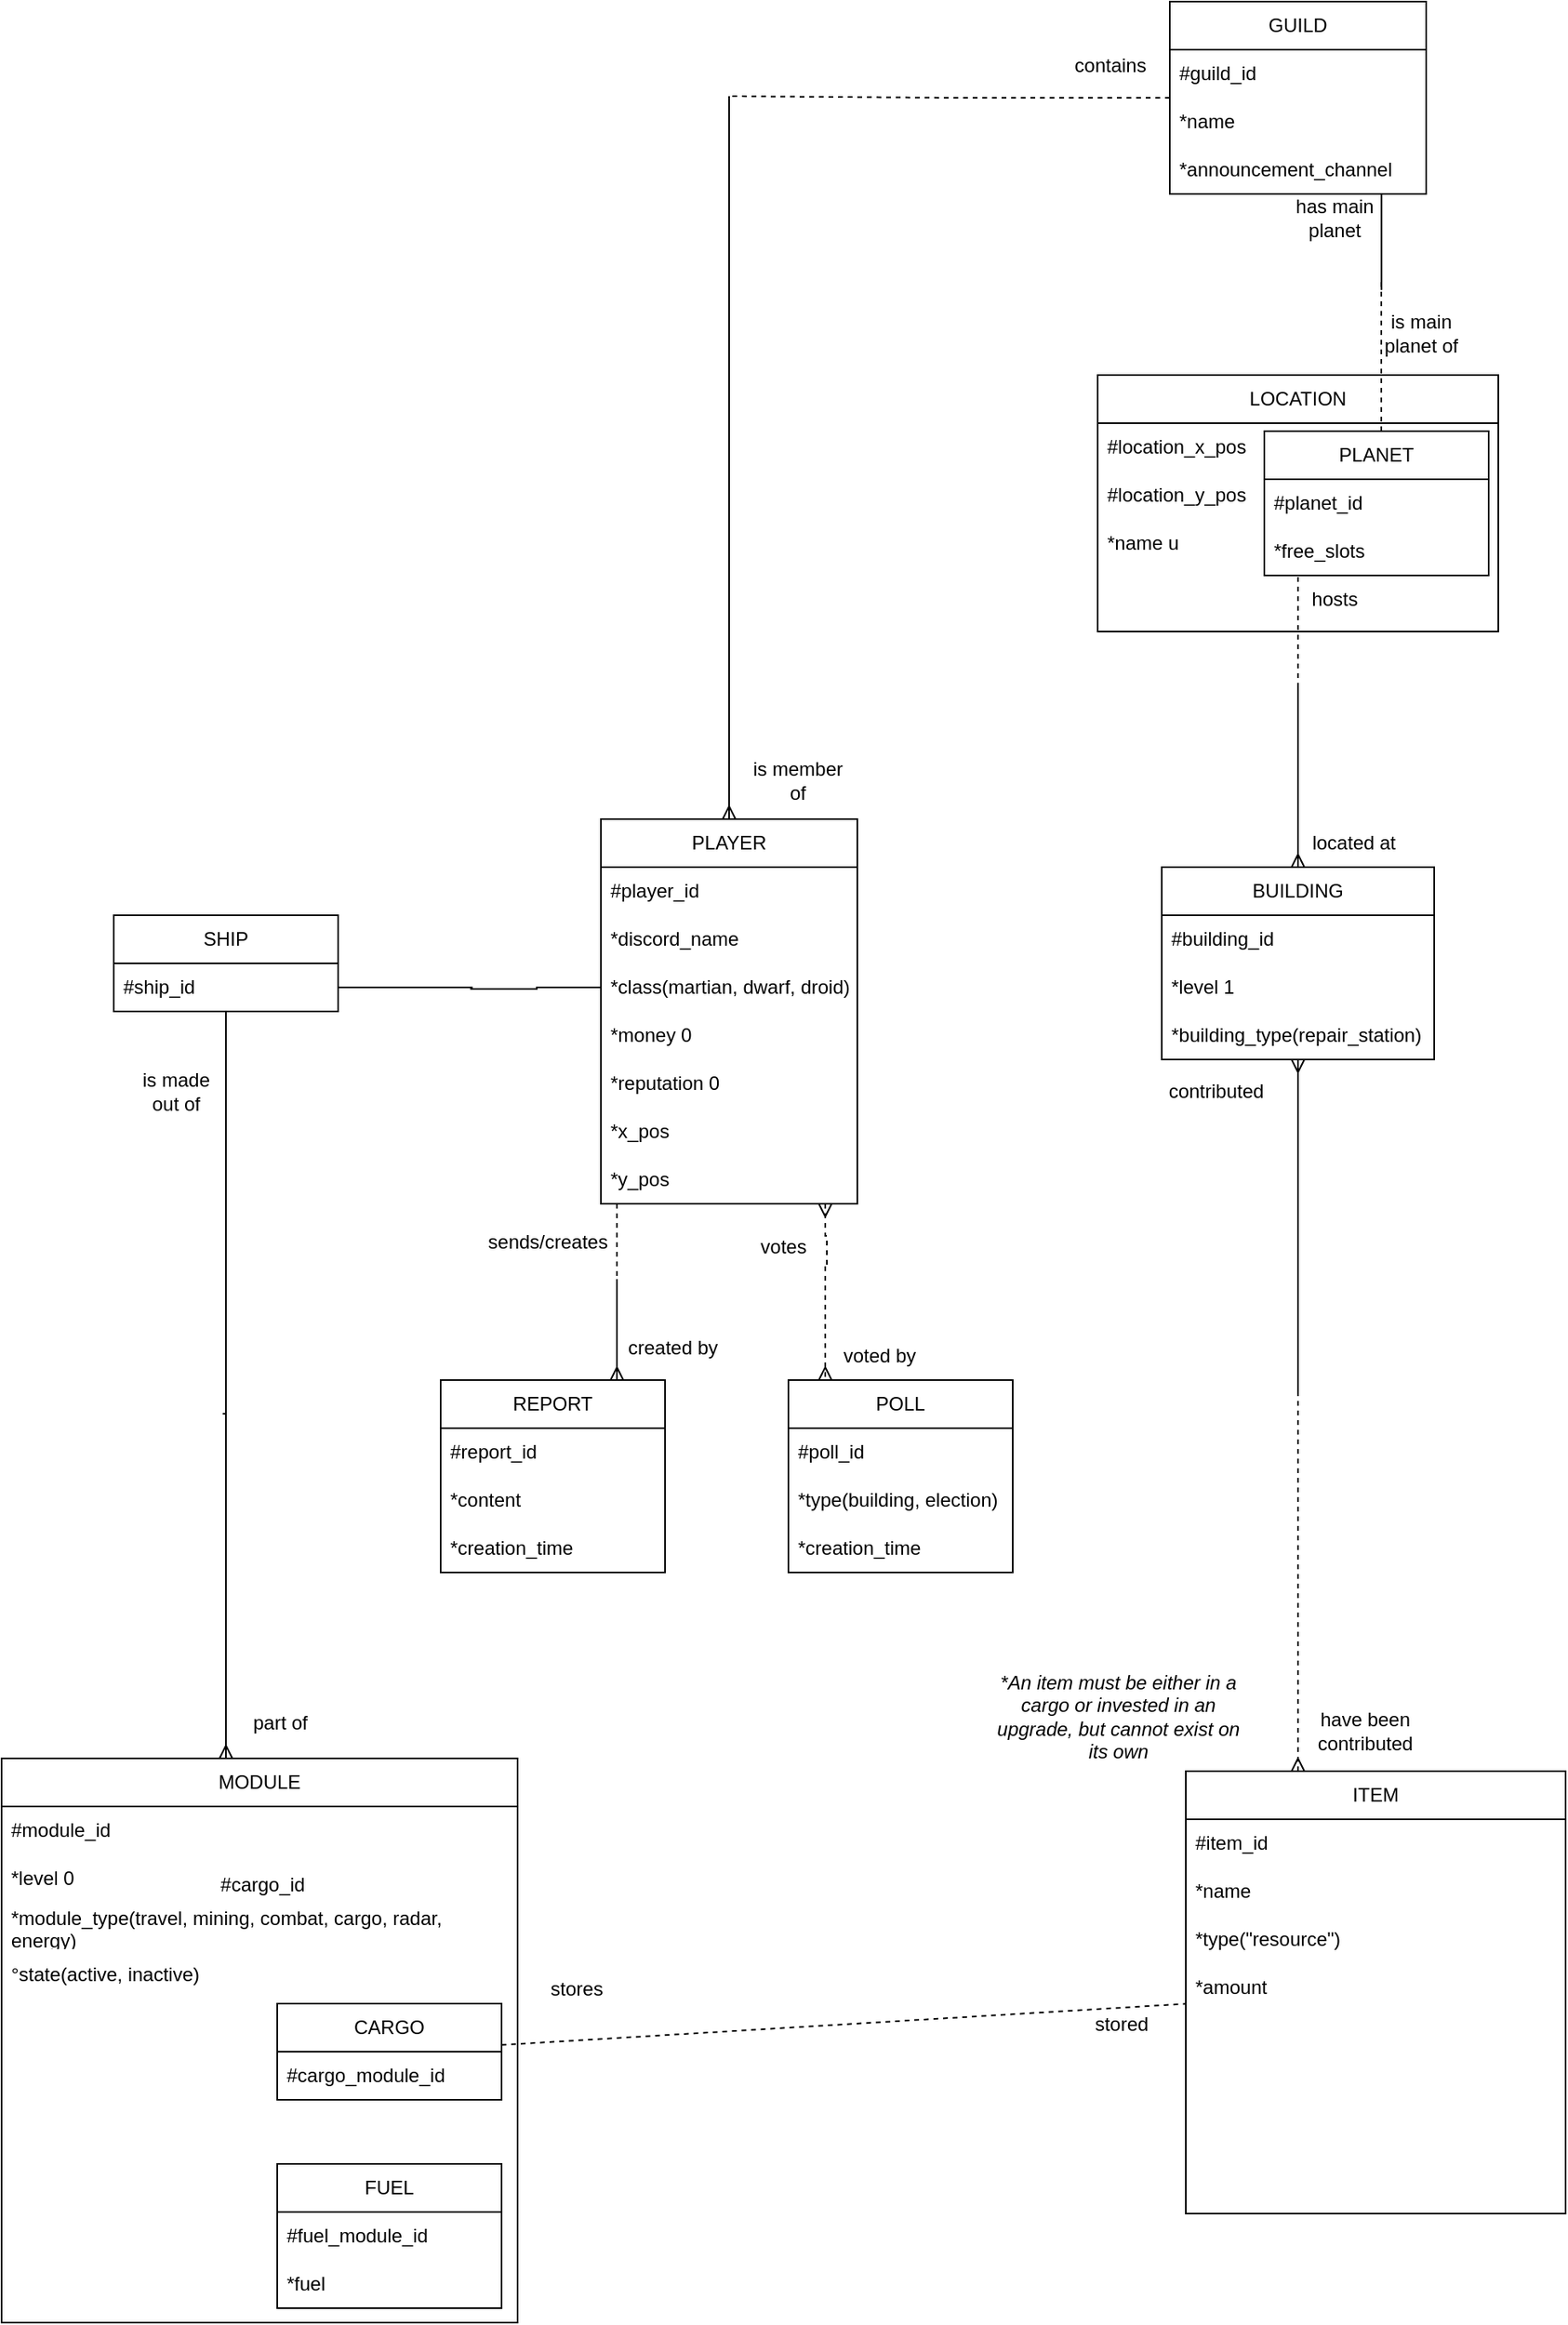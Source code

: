 <mxfile version="22.1.11" type="device">
  <diagram id="R2lEEEUBdFMjLlhIrx00" name="Page-1">
    <mxGraphModel dx="2087" dy="1353" grid="0" gridSize="10" guides="1" tooltips="1" connect="1" arrows="1" fold="1" page="0" pageScale="1" pageWidth="850" pageHeight="1100" math="0" shadow="0" extFonts="Permanent Marker^https://fonts.googleapis.com/css?family=Permanent+Marker">
      <root>
        <mxCell id="0" />
        <mxCell id="1" parent="0" />
        <mxCell id="qk1xNBip5Rfum-q-K3VI-147" style="edgeStyle=orthogonalEdgeStyle;rounded=0;orthogonalLoop=1;jettySize=auto;html=1;endArrow=none;endFill=0;startArrow=ERmany;startFill=0;" parent="1" source="qk1xNBip5Rfum-q-K3VI-12" edge="1">
          <mxGeometry relative="1" as="geometry">
            <mxPoint x="-256" y="811" as="targetPoint" />
            <Array as="points">
              <mxPoint x="-254" y="811" />
            </Array>
          </mxGeometry>
        </mxCell>
        <mxCell id="qk1xNBip5Rfum-q-K3VI-12" value="MODULE" style="swimlane;fontStyle=0;childLayout=stackLayout;horizontal=1;startSize=30;horizontalStack=0;resizeParent=1;resizeParentMax=0;resizeLast=0;collapsible=1;marginBottom=0;whiteSpace=wrap;html=1;" parent="1" vertex="1">
          <mxGeometry x="-394" y="1026" width="322" height="352" as="geometry" />
        </mxCell>
        <mxCell id="qk1xNBip5Rfum-q-K3VI-13" value="#module_id&lt;br&gt;" style="text;strokeColor=none;fillColor=none;align=left;verticalAlign=middle;spacingLeft=4;spacingRight=4;overflow=hidden;points=[[0,0.5],[1,0.5]];portConstraint=eastwest;rotatable=0;whiteSpace=wrap;html=1;" parent="qk1xNBip5Rfum-q-K3VI-12" vertex="1">
          <mxGeometry y="30" width="322" height="30" as="geometry" />
        </mxCell>
        <mxCell id="qk1xNBip5Rfum-q-K3VI-14" value="*level 0" style="text;strokeColor=none;fillColor=none;align=left;verticalAlign=middle;spacingLeft=4;spacingRight=4;overflow=hidden;points=[[0,0.5],[1,0.5]];portConstraint=eastwest;rotatable=0;whiteSpace=wrap;html=1;" parent="qk1xNBip5Rfum-q-K3VI-12" vertex="1">
          <mxGeometry y="60" width="322" height="30" as="geometry" />
        </mxCell>
        <mxCell id="VQAdT_mjnbZo_12_kFUb-1" value="*module_type(travel, mining, combat, cargo, radar, energy)" style="text;strokeColor=none;fillColor=none;align=left;verticalAlign=middle;spacingLeft=4;spacingRight=4;overflow=hidden;points=[[0,0.5],[1,0.5]];portConstraint=eastwest;rotatable=0;whiteSpace=wrap;html=1;" vertex="1" parent="qk1xNBip5Rfum-q-K3VI-12">
          <mxGeometry y="90" width="322" height="30" as="geometry" />
        </mxCell>
        <mxCell id="VQAdT_mjnbZo_12_kFUb-2" value="°state(active, inactive)" style="text;strokeColor=none;fillColor=none;align=left;verticalAlign=middle;spacingLeft=4;spacingRight=4;overflow=hidden;points=[[0,0.5],[1,0.5]];portConstraint=eastwest;rotatable=0;whiteSpace=wrap;html=1;" vertex="1" parent="qk1xNBip5Rfum-q-K3VI-12">
          <mxGeometry y="120" width="322" height="30" as="geometry" />
        </mxCell>
        <mxCell id="qk1xNBip5Rfum-q-K3VI-15" value="&amp;nbsp;" style="text;strokeColor=none;fillColor=none;align=left;verticalAlign=middle;spacingLeft=4;spacingRight=4;overflow=hidden;points=[[0,0.5],[1,0.5]];portConstraint=eastwest;rotatable=0;whiteSpace=wrap;html=1;" parent="qk1xNBip5Rfum-q-K3VI-12" vertex="1">
          <mxGeometry y="150" width="322" height="202" as="geometry" />
        </mxCell>
        <mxCell id="qk1xNBip5Rfum-q-K3VI-161" style="edgeStyle=orthogonalEdgeStyle;rounded=0;orthogonalLoop=1;jettySize=auto;html=1;dashed=1;endArrow=none;endFill=0;" parent="1" edge="1">
          <mxGeometry relative="1" as="geometry">
            <mxPoint x="-10" y="755.176" as="targetPoint" />
            <mxPoint x="-10" y="680" as="sourcePoint" />
          </mxGeometry>
        </mxCell>
        <mxCell id="qk1xNBip5Rfum-q-K3VI-163" style="edgeStyle=orthogonalEdgeStyle;rounded=0;orthogonalLoop=1;jettySize=auto;html=1;endArrow=none;endFill=0;" parent="1" source="qk1xNBip5Rfum-q-K3VI-21" edge="1">
          <mxGeometry relative="1" as="geometry">
            <mxPoint x="-101.118" y="545" as="targetPoint" />
            <Array as="points">
              <mxPoint x="-60" y="545" />
              <mxPoint x="-60" y="546" />
            </Array>
          </mxGeometry>
        </mxCell>
        <mxCell id="qk1xNBip5Rfum-q-K3VI-179" style="edgeStyle=orthogonalEdgeStyle;rounded=0;orthogonalLoop=1;jettySize=auto;html=1;endArrow=none;endFill=0;startArrow=ERmany;startFill=0;" parent="1" source="qk1xNBip5Rfum-q-K3VI-21" edge="1">
          <mxGeometry relative="1" as="geometry">
            <mxPoint x="60" y="-11" as="targetPoint" />
          </mxGeometry>
        </mxCell>
        <mxCell id="qk1xNBip5Rfum-q-K3VI-21" value="PLAYER" style="swimlane;fontStyle=0;childLayout=stackLayout;horizontal=1;startSize=30;horizontalStack=0;resizeParent=1;resizeParentMax=0;resizeLast=0;collapsible=1;marginBottom=0;whiteSpace=wrap;html=1;" parent="1" vertex="1">
          <mxGeometry x="-20" y="440" width="160" height="240" as="geometry" />
        </mxCell>
        <mxCell id="HFKCIz5wqR-ZAxnRDlD4-13" value="#player_id" style="text;strokeColor=none;fillColor=none;align=left;verticalAlign=middle;spacingLeft=4;spacingRight=4;overflow=hidden;points=[[0,0.5],[1,0.5]];portConstraint=eastwest;rotatable=0;whiteSpace=wrap;html=1;" parent="qk1xNBip5Rfum-q-K3VI-21" vertex="1">
          <mxGeometry y="30" width="160" height="30" as="geometry" />
        </mxCell>
        <mxCell id="qk1xNBip5Rfum-q-K3VI-22" value="*discord_name" style="text;strokeColor=none;fillColor=none;align=left;verticalAlign=middle;spacingLeft=4;spacingRight=4;overflow=hidden;points=[[0,0.5],[1,0.5]];portConstraint=eastwest;rotatable=0;whiteSpace=wrap;html=1;" parent="qk1xNBip5Rfum-q-K3VI-21" vertex="1">
          <mxGeometry y="60" width="160" height="30" as="geometry" />
        </mxCell>
        <mxCell id="qk1xNBip5Rfum-q-K3VI-156" value="*class(martian, dwarf, droid)" style="text;strokeColor=none;fillColor=none;align=left;verticalAlign=middle;spacingLeft=4;spacingRight=4;overflow=hidden;points=[[0,0.5],[1,0.5]];portConstraint=eastwest;rotatable=0;whiteSpace=wrap;html=1;" parent="qk1xNBip5Rfum-q-K3VI-21" vertex="1">
          <mxGeometry y="90" width="160" height="30" as="geometry" />
        </mxCell>
        <mxCell id="qk1xNBip5Rfum-q-K3VI-98" value="*money 0" style="text;strokeColor=none;fillColor=none;align=left;verticalAlign=middle;spacingLeft=4;spacingRight=4;overflow=hidden;points=[[0,0.5],[1,0.5]];portConstraint=eastwest;rotatable=0;whiteSpace=wrap;html=1;" parent="qk1xNBip5Rfum-q-K3VI-21" vertex="1">
          <mxGeometry y="120" width="160" height="30" as="geometry" />
        </mxCell>
        <mxCell id="qk1xNBip5Rfum-q-K3VI-148" value="*reputation 0" style="text;strokeColor=none;fillColor=none;align=left;verticalAlign=middle;spacingLeft=4;spacingRight=4;overflow=hidden;points=[[0,0.5],[1,0.5]];portConstraint=eastwest;rotatable=0;whiteSpace=wrap;html=1;" parent="qk1xNBip5Rfum-q-K3VI-21" vertex="1">
          <mxGeometry y="150" width="160" height="30" as="geometry" />
        </mxCell>
        <mxCell id="qk1xNBip5Rfum-q-K3VI-157" value="*x_pos" style="text;strokeColor=none;fillColor=none;align=left;verticalAlign=middle;spacingLeft=4;spacingRight=4;overflow=hidden;points=[[0,0.5],[1,0.5]];portConstraint=eastwest;rotatable=0;whiteSpace=wrap;html=1;" parent="qk1xNBip5Rfum-q-K3VI-21" vertex="1">
          <mxGeometry y="180" width="160" height="30" as="geometry" />
        </mxCell>
        <mxCell id="qk1xNBip5Rfum-q-K3VI-24" value="*y_pos" style="text;strokeColor=none;fillColor=none;align=left;verticalAlign=middle;spacingLeft=4;spacingRight=4;overflow=hidden;points=[[0,0.5],[1,0.5]];portConstraint=eastwest;rotatable=0;whiteSpace=wrap;html=1;" parent="qk1xNBip5Rfum-q-K3VI-21" vertex="1">
          <mxGeometry y="210" width="160" height="30" as="geometry" />
        </mxCell>
        <mxCell id="qk1xNBip5Rfum-q-K3VI-123" style="edgeStyle=orthogonalEdgeStyle;rounded=0;orthogonalLoop=1;jettySize=auto;html=1;endArrow=none;endFill=0;startArrow=ERmany;startFill=0;" parent="1" source="qk1xNBip5Rfum-q-K3VI-27" edge="1">
          <mxGeometry relative="1" as="geometry">
            <mxPoint x="415" y="799" as="targetPoint" />
            <Array as="points">
              <mxPoint x="415" y="680" />
            </Array>
          </mxGeometry>
        </mxCell>
        <mxCell id="qk1xNBip5Rfum-q-K3VI-134" style="edgeStyle=orthogonalEdgeStyle;rounded=0;orthogonalLoop=1;jettySize=auto;html=1;endArrow=none;endFill=0;startArrow=ERmany;startFill=0;" parent="1" source="qk1xNBip5Rfum-q-K3VI-27" edge="1">
          <mxGeometry relative="1" as="geometry">
            <mxPoint x="415" y="357" as="targetPoint" />
            <Array as="points">
              <mxPoint x="415" y="420" />
            </Array>
          </mxGeometry>
        </mxCell>
        <mxCell id="qk1xNBip5Rfum-q-K3VI-27" value="BUILDING" style="swimlane;fontStyle=0;childLayout=stackLayout;horizontal=1;startSize=30;horizontalStack=0;resizeParent=1;resizeParentMax=0;resizeLast=0;collapsible=1;marginBottom=0;whiteSpace=wrap;html=1;" parent="1" vertex="1">
          <mxGeometry x="330" y="470" width="170" height="120" as="geometry" />
        </mxCell>
        <mxCell id="qk1xNBip5Rfum-q-K3VI-64" value="#building_id" style="text;strokeColor=none;fillColor=none;align=left;verticalAlign=middle;spacingLeft=4;spacingRight=4;overflow=hidden;points=[[0,0.5],[1,0.5]];portConstraint=eastwest;rotatable=0;whiteSpace=wrap;html=1;" parent="qk1xNBip5Rfum-q-K3VI-27" vertex="1">
          <mxGeometry y="30" width="170" height="30" as="geometry" />
        </mxCell>
        <mxCell id="qk1xNBip5Rfum-q-K3VI-28" value="*level 1" style="text;strokeColor=none;fillColor=none;align=left;verticalAlign=middle;spacingLeft=4;spacingRight=4;overflow=hidden;points=[[0,0.5],[1,0.5]];portConstraint=eastwest;rotatable=0;whiteSpace=wrap;html=1;" parent="qk1xNBip5Rfum-q-K3VI-27" vertex="1">
          <mxGeometry y="60" width="170" height="30" as="geometry" />
        </mxCell>
        <mxCell id="qk1xNBip5Rfum-q-K3VI-30" value="*building_type(repair_station)" style="text;strokeColor=none;fillColor=none;align=left;verticalAlign=middle;spacingLeft=4;spacingRight=4;overflow=hidden;points=[[0,0.5],[1,0.5]];portConstraint=eastwest;rotatable=0;whiteSpace=wrap;html=1;" parent="qk1xNBip5Rfum-q-K3VI-27" vertex="1">
          <mxGeometry y="90" width="170" height="30" as="geometry" />
        </mxCell>
        <mxCell id="qk1xNBip5Rfum-q-K3VI-128" style="edgeStyle=orthogonalEdgeStyle;rounded=0;orthogonalLoop=1;jettySize=auto;html=1;endArrow=none;endFill=0;startArrow=none;startFill=0;" parent="1" source="qk1xNBip5Rfum-q-K3VI-36" edge="1">
          <mxGeometry relative="1" as="geometry">
            <mxPoint x="-254" y="816" as="targetPoint" />
            <Array as="points">
              <mxPoint x="-254" y="668" />
            </Array>
          </mxGeometry>
        </mxCell>
        <mxCell id="qk1xNBip5Rfum-q-K3VI-162" style="edgeStyle=orthogonalEdgeStyle;rounded=0;orthogonalLoop=1;jettySize=auto;html=1;endArrow=none;endFill=0;" parent="1" source="qk1xNBip5Rfum-q-K3VI-36" edge="1">
          <mxGeometry relative="1" as="geometry">
            <mxPoint x="-100" y="545" as="targetPoint" />
            <Array as="points">
              <mxPoint x="-100" y="545" />
            </Array>
          </mxGeometry>
        </mxCell>
        <mxCell id="qk1xNBip5Rfum-q-K3VI-36" value="SHIP" style="swimlane;fontStyle=0;childLayout=stackLayout;horizontal=1;startSize=30;horizontalStack=0;resizeParent=1;resizeParentMax=0;resizeLast=0;collapsible=1;marginBottom=0;whiteSpace=wrap;html=1;" parent="1" vertex="1">
          <mxGeometry x="-324" y="500" width="140" height="60" as="geometry" />
        </mxCell>
        <mxCell id="qk1xNBip5Rfum-q-K3VI-37" value="#ship_id" style="text;strokeColor=none;fillColor=none;align=left;verticalAlign=middle;spacingLeft=4;spacingRight=4;overflow=hidden;points=[[0,0.5],[1,0.5]];portConstraint=eastwest;rotatable=0;whiteSpace=wrap;html=1;" parent="qk1xNBip5Rfum-q-K3VI-36" vertex="1">
          <mxGeometry y="30" width="140" height="30" as="geometry" />
        </mxCell>
        <mxCell id="qk1xNBip5Rfum-q-K3VI-177" style="edgeStyle=orthogonalEdgeStyle;rounded=0;orthogonalLoop=1;jettySize=auto;html=1;endArrow=none;endFill=0;" parent="1" source="qk1xNBip5Rfum-q-K3VI-46" edge="1">
          <mxGeometry relative="1" as="geometry">
            <mxPoint x="467.118" y="109.882" as="targetPoint" />
            <Array as="points">
              <mxPoint x="467" y="45" />
              <mxPoint x="467" y="45" />
            </Array>
          </mxGeometry>
        </mxCell>
        <mxCell id="qk1xNBip5Rfum-q-K3VI-178" style="edgeStyle=orthogonalEdgeStyle;rounded=0;orthogonalLoop=1;jettySize=auto;html=1;endArrow=none;endFill=0;endSize=6;dashed=1;" parent="1" source="qk1xNBip5Rfum-q-K3VI-46" edge="1">
          <mxGeometry relative="1" as="geometry">
            <mxPoint x="60" y="-11" as="targetPoint" />
          </mxGeometry>
        </mxCell>
        <mxCell id="qk1xNBip5Rfum-q-K3VI-46" value="GUILD" style="swimlane;fontStyle=0;childLayout=stackLayout;horizontal=1;startSize=30;horizontalStack=0;resizeParent=1;resizeParentMax=0;resizeLast=0;collapsible=1;marginBottom=0;whiteSpace=wrap;html=1;" parent="1" vertex="1">
          <mxGeometry x="335" y="-70" width="160" height="120" as="geometry" />
        </mxCell>
        <mxCell id="qk1xNBip5Rfum-q-K3VI-47" value="#guild_id" style="text;strokeColor=none;fillColor=none;align=left;verticalAlign=middle;spacingLeft=4;spacingRight=4;overflow=hidden;points=[[0,0.5],[1,0.5]];portConstraint=eastwest;rotatable=0;whiteSpace=wrap;html=1;" parent="qk1xNBip5Rfum-q-K3VI-46" vertex="1">
          <mxGeometry y="30" width="160" height="30" as="geometry" />
        </mxCell>
        <mxCell id="qk1xNBip5Rfum-q-K3VI-49" value="*name" style="text;strokeColor=none;fillColor=none;align=left;verticalAlign=middle;spacingLeft=4;spacingRight=4;overflow=hidden;points=[[0,0.5],[1,0.5]];portConstraint=eastwest;rotatable=0;whiteSpace=wrap;html=1;" parent="qk1xNBip5Rfum-q-K3VI-46" vertex="1">
          <mxGeometry y="60" width="160" height="30" as="geometry" />
        </mxCell>
        <mxCell id="HFKCIz5wqR-ZAxnRDlD4-16" value="*announcement_channel" style="text;strokeColor=none;fillColor=none;align=left;verticalAlign=middle;spacingLeft=4;spacingRight=4;overflow=hidden;points=[[0,0.5],[1,0.5]];portConstraint=eastwest;rotatable=0;whiteSpace=wrap;html=1;" parent="qk1xNBip5Rfum-q-K3VI-46" vertex="1">
          <mxGeometry y="90" width="160" height="30" as="geometry" />
        </mxCell>
        <mxCell id="qk1xNBip5Rfum-q-K3VI-16" value="PLANET" style="swimlane;fontStyle=0;childLayout=stackLayout;horizontal=1;startSize=30;horizontalStack=0;resizeParent=1;resizeParentMax=0;resizeLast=0;collapsible=1;marginBottom=0;whiteSpace=wrap;html=1;" parent="1" vertex="1">
          <mxGeometry x="394" y="198" width="140" height="90" as="geometry">
            <mxRectangle x="260" y="590" width="90" height="30" as="alternateBounds" />
          </mxGeometry>
        </mxCell>
        <mxCell id="qk1xNBip5Rfum-q-K3VI-169" value="#planet_id" style="text;strokeColor=none;fillColor=none;align=left;verticalAlign=middle;spacingLeft=4;spacingRight=4;overflow=hidden;points=[[0,0.5],[1,0.5]];portConstraint=eastwest;rotatable=0;whiteSpace=wrap;html=1;" parent="qk1xNBip5Rfum-q-K3VI-16" vertex="1">
          <mxGeometry y="30" width="140" height="30" as="geometry" />
        </mxCell>
        <mxCell id="qk1xNBip5Rfum-q-K3VI-17" value="*free_slots" style="text;strokeColor=none;fillColor=none;align=left;verticalAlign=middle;spacingLeft=4;spacingRight=4;overflow=hidden;points=[[0,0.5],[1,0.5]];portConstraint=eastwest;rotatable=0;whiteSpace=wrap;html=1;" parent="qk1xNBip5Rfum-q-K3VI-16" vertex="1">
          <mxGeometry y="60" width="140" height="30" as="geometry" />
        </mxCell>
        <mxCell id="qk1xNBip5Rfum-q-K3VI-132" style="edgeStyle=orthogonalEdgeStyle;rounded=0;orthogonalLoop=1;jettySize=auto;html=1;dashed=1;endArrow=none;endFill=0;startArrow=ERmany;startFill=0;" parent="1" source="qk1xNBip5Rfum-q-K3VI-72" edge="1">
          <mxGeometry relative="1" as="geometry">
            <mxPoint x="415" y="789" as="targetPoint" />
            <Array as="points">
              <mxPoint x="415" y="986" />
              <mxPoint x="415" y="986" />
            </Array>
            <mxPoint x="497" y="1076" as="sourcePoint" />
          </mxGeometry>
        </mxCell>
        <mxCell id="qk1xNBip5Rfum-q-K3VI-72" value="ITEM" style="swimlane;fontStyle=0;childLayout=stackLayout;horizontal=1;startSize=30;horizontalStack=0;resizeParent=1;resizeParentMax=0;resizeLast=0;collapsible=1;marginBottom=0;whiteSpace=wrap;html=1;" parent="1" vertex="1">
          <mxGeometry x="345" y="1034" width="237" height="276" as="geometry">
            <mxRectangle x="345" y="1034" width="103" height="30" as="alternateBounds" />
          </mxGeometry>
        </mxCell>
        <mxCell id="qk1xNBip5Rfum-q-K3VI-73" value="#item_id" style="text;strokeColor=none;fillColor=none;align=left;verticalAlign=middle;spacingLeft=4;spacingRight=4;overflow=hidden;points=[[0,0.5],[1,0.5]];portConstraint=eastwest;rotatable=0;whiteSpace=wrap;html=1;" parent="qk1xNBip5Rfum-q-K3VI-72" vertex="1">
          <mxGeometry y="30" width="237" height="30" as="geometry" />
        </mxCell>
        <mxCell id="VQAdT_mjnbZo_12_kFUb-15" value="*name" style="text;strokeColor=none;fillColor=none;align=left;verticalAlign=middle;spacingLeft=4;spacingRight=4;overflow=hidden;points=[[0,0.5],[1,0.5]];portConstraint=eastwest;rotatable=0;whiteSpace=wrap;html=1;" vertex="1" parent="qk1xNBip5Rfum-q-K3VI-72">
          <mxGeometry y="60" width="237" height="30" as="geometry" />
        </mxCell>
        <mxCell id="VQAdT_mjnbZo_12_kFUb-14" value="*type(&quot;resource&quot;)" style="text;strokeColor=none;fillColor=none;align=left;verticalAlign=middle;spacingLeft=4;spacingRight=4;overflow=hidden;points=[[0,0.5],[1,0.5]];portConstraint=eastwest;rotatable=0;whiteSpace=wrap;html=1;" vertex="1" parent="qk1xNBip5Rfum-q-K3VI-72">
          <mxGeometry y="90" width="237" height="30" as="geometry" />
        </mxCell>
        <mxCell id="qk1xNBip5Rfum-q-K3VI-88" value="*amount" style="text;strokeColor=none;fillColor=none;align=left;verticalAlign=middle;spacingLeft=4;spacingRight=4;overflow=hidden;points=[[0,0.5],[1,0.5]];portConstraint=eastwest;rotatable=0;whiteSpace=wrap;html=1;" parent="qk1xNBip5Rfum-q-K3VI-72" vertex="1">
          <mxGeometry y="120" width="237" height="30" as="geometry" />
        </mxCell>
        <mxCell id="HFKCIz5wqR-ZAxnRDlD4-1" value="&amp;nbsp;" style="text;strokeColor=none;fillColor=none;align=left;verticalAlign=middle;spacingLeft=4;spacingRight=4;overflow=hidden;points=[[0,0.5],[1,0.5]];portConstraint=eastwest;rotatable=0;whiteSpace=wrap;html=1;" parent="qk1xNBip5Rfum-q-K3VI-72" vertex="1">
          <mxGeometry y="150" width="237" height="126" as="geometry" />
        </mxCell>
        <mxCell id="qk1xNBip5Rfum-q-K3VI-99" value="REPORT" style="swimlane;fontStyle=0;childLayout=stackLayout;horizontal=1;startSize=30;horizontalStack=0;resizeParent=1;resizeParentMax=0;resizeLast=0;collapsible=1;marginBottom=0;whiteSpace=wrap;html=1;" parent="1" vertex="1">
          <mxGeometry x="-120" y="790" width="140" height="120" as="geometry" />
        </mxCell>
        <mxCell id="qk1xNBip5Rfum-q-K3VI-101" value="#report_id" style="text;strokeColor=none;fillColor=none;align=left;verticalAlign=middle;spacingLeft=4;spacingRight=4;overflow=hidden;points=[[0,0.5],[1,0.5]];portConstraint=eastwest;rotatable=0;whiteSpace=wrap;html=1;" parent="qk1xNBip5Rfum-q-K3VI-99" vertex="1">
          <mxGeometry y="30" width="140" height="30" as="geometry" />
        </mxCell>
        <mxCell id="qk1xNBip5Rfum-q-K3VI-100" value="*content" style="text;strokeColor=none;fillColor=none;align=left;verticalAlign=middle;spacingLeft=4;spacingRight=4;overflow=hidden;points=[[0,0.5],[1,0.5]];portConstraint=eastwest;rotatable=0;whiteSpace=wrap;html=1;" parent="qk1xNBip5Rfum-q-K3VI-99" vertex="1">
          <mxGeometry y="60" width="140" height="30" as="geometry" />
        </mxCell>
        <mxCell id="qk1xNBip5Rfum-q-K3VI-102" value="*creation_time" style="text;strokeColor=none;fillColor=none;align=left;verticalAlign=middle;spacingLeft=4;spacingRight=4;overflow=hidden;points=[[0,0.5],[1,0.5]];portConstraint=eastwest;rotatable=0;whiteSpace=wrap;html=1;" parent="qk1xNBip5Rfum-q-K3VI-99" vertex="1">
          <mxGeometry y="90" width="140" height="30" as="geometry" />
        </mxCell>
        <mxCell id="qk1xNBip5Rfum-q-K3VI-137" value="has main planet" style="text;html=1;strokeColor=none;fillColor=none;align=center;verticalAlign=middle;whiteSpace=wrap;rounded=0;fontSize=12;" parent="1" vertex="1">
          <mxGeometry x="408" y="50" width="60" height="30" as="geometry" />
        </mxCell>
        <mxCell id="qk1xNBip5Rfum-q-K3VI-141" value="&lt;span style=&quot;color: rgb(0, 0, 0); font-family: Helvetica; font-size: 12px; font-style: normal; font-variant-ligatures: normal; font-variant-caps: normal; font-weight: 400; letter-spacing: normal; orphans: 2; text-align: center; text-indent: 0px; text-transform: none; widows: 2; word-spacing: 0px; -webkit-text-stroke-width: 0px; background-color: rgb(255, 255, 255); text-decoration-thickness: initial; text-decoration-style: initial; text-decoration-color: initial; float: none; display: inline !important;&quot;&gt;is made out of&lt;/span&gt;" style="text;html=1;strokeColor=none;fillColor=none;align=center;verticalAlign=middle;whiteSpace=wrap;rounded=0;fontSize=12;" parent="1" vertex="1">
          <mxGeometry x="-315" y="595" width="60" height="30" as="geometry" />
        </mxCell>
        <mxCell id="qk1xNBip5Rfum-q-K3VI-142" value="&lt;span style=&quot;color: rgb(0, 0, 0); font-family: Helvetica; font-size: 12px; font-style: normal; font-variant-ligatures: normal; font-variant-caps: normal; font-weight: 400; letter-spacing: normal; orphans: 2; text-align: center; text-indent: 0px; text-transform: none; widows: 2; word-spacing: 0px; -webkit-text-stroke-width: 0px; background-color: rgb(255, 255, 255); text-decoration-thickness: initial; text-decoration-style: initial; text-decoration-color: initial; float: none; display: inline !important;&quot;&gt;have been contributed&lt;/span&gt;" style="text;html=1;strokeColor=none;fillColor=none;align=center;verticalAlign=middle;whiteSpace=wrap;rounded=0;fontSize=12;" parent="1" vertex="1">
          <mxGeometry x="427" y="994" width="60" height="30" as="geometry" />
        </mxCell>
        <mxCell id="qk1xNBip5Rfum-q-K3VI-143" value="part of" style="text;html=1;strokeColor=none;fillColor=none;align=center;verticalAlign=middle;whiteSpace=wrap;rounded=0;fontSize=12;" parent="1" vertex="1">
          <mxGeometry x="-250" y="989" width="60" height="30" as="geometry" />
        </mxCell>
        <mxCell id="qk1xNBip5Rfum-q-K3VI-144" value="contributed" style="text;html=1;strokeColor=none;fillColor=none;align=center;verticalAlign=middle;whiteSpace=wrap;rounded=0;fontSize=12;" parent="1" vertex="1">
          <mxGeometry x="334" y="595" width="60" height="30" as="geometry" />
        </mxCell>
        <mxCell id="qk1xNBip5Rfum-q-K3VI-146" value="hosts" style="text;html=1;strokeColor=none;fillColor=none;align=center;verticalAlign=middle;whiteSpace=wrap;rounded=0;fontSize=12;" parent="1" vertex="1">
          <mxGeometry x="408" y="288" width="60" height="30" as="geometry" />
        </mxCell>
        <mxCell id="qk1xNBip5Rfum-q-K3VI-150" value="&lt;span style=&quot;color: rgb(0, 0, 0); font-family: Helvetica; font-size: 12px; font-style: normal; font-variant-ligatures: normal; font-variant-caps: normal; font-weight: 400; letter-spacing: normal; orphans: 2; text-align: center; text-indent: 0px; text-transform: none; widows: 2; word-spacing: 0px; -webkit-text-stroke-width: 0px; background-color: rgb(255, 255, 255); text-decoration-thickness: initial; text-decoration-style: initial; text-decoration-color: initial; float: none; display: inline !important;&quot;&gt;is main planet of&lt;/span&gt;" style="text;html=1;strokeColor=none;fillColor=none;align=center;verticalAlign=middle;whiteSpace=wrap;rounded=0;fontSize=12;" parent="1" vertex="1">
          <mxGeometry x="462" y="122" width="60" height="30" as="geometry" />
        </mxCell>
        <mxCell id="qk1xNBip5Rfum-q-K3VI-159" value="sends/creates" style="text;html=1;strokeColor=none;fillColor=none;align=center;verticalAlign=middle;whiteSpace=wrap;rounded=0;" parent="1" vertex="1">
          <mxGeometry x="-83" y="689" width="60" height="30" as="geometry" />
        </mxCell>
        <mxCell id="qk1xNBip5Rfum-q-K3VI-160" value="created by" style="text;html=1;strokeColor=none;fillColor=none;align=center;verticalAlign=middle;whiteSpace=wrap;rounded=0;" parent="1" vertex="1">
          <mxGeometry x="-5" y="755" width="60" height="30" as="geometry" />
        </mxCell>
        <mxCell id="qk1xNBip5Rfum-q-K3VI-167" style="edgeStyle=orthogonalEdgeStyle;rounded=0;orthogonalLoop=1;jettySize=auto;html=1;endArrow=none;endFill=0;dashed=1;" parent="1" edge="1">
          <mxGeometry relative="1" as="geometry">
            <mxPoint x="415" y="362.941" as="targetPoint" />
            <mxPoint x="415" y="289.0" as="sourcePoint" />
          </mxGeometry>
        </mxCell>
        <mxCell id="qk1xNBip5Rfum-q-K3VI-50" value="LOCATION" style="swimlane;fontStyle=0;childLayout=stackLayout;horizontal=1;startSize=30;horizontalStack=0;resizeParent=1;resizeParentMax=0;resizeLast=0;collapsible=1;marginBottom=0;whiteSpace=wrap;html=1;" parent="1" vertex="1">
          <mxGeometry x="290" y="163" width="250" height="160" as="geometry" />
        </mxCell>
        <mxCell id="qk1xNBip5Rfum-q-K3VI-58" value="#location_x_pos" style="text;strokeColor=none;fillColor=none;align=left;verticalAlign=middle;spacingLeft=4;spacingRight=4;overflow=hidden;points=[[0,0.5],[1,0.5]];portConstraint=eastwest;rotatable=0;whiteSpace=wrap;html=1;" parent="qk1xNBip5Rfum-q-K3VI-50" vertex="1">
          <mxGeometry y="30" width="250" height="30" as="geometry" />
        </mxCell>
        <mxCell id="qk1xNBip5Rfum-q-K3VI-59" value="#location_y_pos" style="text;strokeColor=none;fillColor=none;align=left;verticalAlign=middle;spacingLeft=4;spacingRight=4;overflow=hidden;points=[[0,0.5],[1,0.5]];portConstraint=eastwest;rotatable=0;whiteSpace=wrap;html=1;" parent="qk1xNBip5Rfum-q-K3VI-50" vertex="1">
          <mxGeometry y="60" width="250" height="30" as="geometry" />
        </mxCell>
        <mxCell id="qk1xNBip5Rfum-q-K3VI-51" value="*name u" style="text;strokeColor=none;fillColor=none;align=left;verticalAlign=middle;spacingLeft=4;spacingRight=4;overflow=hidden;points=[[0,0.5],[1,0.5]];portConstraint=eastwest;rotatable=0;whiteSpace=wrap;html=1;" parent="qk1xNBip5Rfum-q-K3VI-50" vertex="1">
          <mxGeometry y="90" width="250" height="30" as="geometry" />
        </mxCell>
        <mxCell id="qk1xNBip5Rfum-q-K3VI-52" value="&amp;nbsp;" style="text;strokeColor=none;fillColor=none;align=left;verticalAlign=middle;spacingLeft=4;spacingRight=4;overflow=hidden;points=[[0,0.5],[1,0.5]];portConstraint=eastwest;rotatable=0;whiteSpace=wrap;html=1;" parent="qk1xNBip5Rfum-q-K3VI-50" vertex="1">
          <mxGeometry y="120" width="250" height="40" as="geometry" />
        </mxCell>
        <mxCell id="qk1xNBip5Rfum-q-K3VI-174" value="located at" style="text;html=1;strokeColor=none;fillColor=none;align=center;verticalAlign=middle;whiteSpace=wrap;rounded=0;fontSize=12;" parent="1" vertex="1">
          <mxGeometry x="420" y="440" width="60" height="30" as="geometry" />
        </mxCell>
        <mxCell id="qk1xNBip5Rfum-q-K3VI-176" value="" style="endArrow=none;html=1;rounded=0;edgeStyle=orthogonalEdgeStyle;dashed=1;" parent="1" edge="1">
          <mxGeometry width="50" height="50" relative="1" as="geometry">
            <mxPoint x="467" y="198" as="sourcePoint" />
            <mxPoint x="467" y="103" as="targetPoint" />
          </mxGeometry>
        </mxCell>
        <mxCell id="qk1xNBip5Rfum-q-K3VI-180" value="is member of" style="text;html=1;strokeColor=none;fillColor=none;align=center;verticalAlign=middle;whiteSpace=wrap;rounded=0;" parent="1" vertex="1">
          <mxGeometry x="73" y="401" width="60" height="30" as="geometry" />
        </mxCell>
        <mxCell id="qk1xNBip5Rfum-q-K3VI-181" value="contains" style="text;html=1;strokeColor=none;fillColor=none;align=center;verticalAlign=middle;whiteSpace=wrap;rounded=0;" parent="1" vertex="1">
          <mxGeometry x="268" y="-45" width="60" height="30" as="geometry" />
        </mxCell>
        <mxCell id="YhToDw4LeKcMgpfXi7g3-8" value="stores" style="text;html=1;strokeColor=none;fillColor=none;align=center;verticalAlign=middle;whiteSpace=wrap;rounded=0;" parent="1" vertex="1">
          <mxGeometry x="-65" y="1155" width="60" height="30" as="geometry" />
        </mxCell>
        <mxCell id="YhToDw4LeKcMgpfXi7g3-10" value="stored" style="text;html=1;strokeColor=none;fillColor=none;align=center;verticalAlign=middle;whiteSpace=wrap;rounded=0;" parent="1" vertex="1">
          <mxGeometry x="275" y="1177" width="60" height="30" as="geometry" />
        </mxCell>
        <mxCell id="YhToDw4LeKcMgpfXi7g3-19" style="edgeStyle=orthogonalEdgeStyle;rounded=0;orthogonalLoop=1;jettySize=auto;html=1;entryX=0.5;entryY=0;entryDx=0;entryDy=0;endArrow=ERmany;endFill=0;dashed=1;" parent="1" edge="1">
          <mxGeometry relative="1" as="geometry">
            <mxPoint x="120" y="719" as="sourcePoint" />
            <mxPoint x="120" y="790" as="targetPoint" />
          </mxGeometry>
        </mxCell>
        <mxCell id="YhToDw4LeKcMgpfXi7g3-20" style="edgeStyle=orthogonalEdgeStyle;rounded=0;orthogonalLoop=1;jettySize=auto;html=1;dashed=1;endArrow=none;endFill=0;startArrow=ERmany;startFill=0;" parent="1" source="qk1xNBip5Rfum-q-K3VI-21" edge="1">
          <mxGeometry relative="1" as="geometry">
            <mxPoint x="120" y="719" as="targetPoint" />
            <mxPoint x="120" y="683" as="sourcePoint" />
            <Array as="points">
              <mxPoint x="120" y="700" />
              <mxPoint x="121" y="700" />
            </Array>
          </mxGeometry>
        </mxCell>
        <mxCell id="YhToDw4LeKcMgpfXi7g3-21" value="POLL" style="swimlane;fontStyle=0;childLayout=stackLayout;horizontal=1;startSize=30;horizontalStack=0;resizeParent=1;resizeParentMax=0;resizeLast=0;collapsible=1;marginBottom=0;whiteSpace=wrap;html=1;" parent="1" vertex="1">
          <mxGeometry x="97" y="790" width="140" height="120" as="geometry" />
        </mxCell>
        <mxCell id="YhToDw4LeKcMgpfXi7g3-22" value="#poll_id" style="text;strokeColor=none;fillColor=none;align=left;verticalAlign=middle;spacingLeft=4;spacingRight=4;overflow=hidden;points=[[0,0.5],[1,0.5]];portConstraint=eastwest;rotatable=0;whiteSpace=wrap;html=1;" parent="YhToDw4LeKcMgpfXi7g3-21" vertex="1">
          <mxGeometry y="30" width="140" height="30" as="geometry" />
        </mxCell>
        <mxCell id="YhToDw4LeKcMgpfXi7g3-23" value="*type(building, election)" style="text;strokeColor=none;fillColor=none;align=left;verticalAlign=middle;spacingLeft=4;spacingRight=4;overflow=hidden;points=[[0,0.5],[1,0.5]];portConstraint=eastwest;rotatable=0;whiteSpace=wrap;html=1;" parent="YhToDw4LeKcMgpfXi7g3-21" vertex="1">
          <mxGeometry y="60" width="140" height="30" as="geometry" />
        </mxCell>
        <mxCell id="YhToDw4LeKcMgpfXi7g3-24" value="*creation_time" style="text;strokeColor=none;fillColor=none;align=left;verticalAlign=middle;spacingLeft=4;spacingRight=4;overflow=hidden;points=[[0,0.5],[1,0.5]];portConstraint=eastwest;rotatable=0;whiteSpace=wrap;html=1;" parent="YhToDw4LeKcMgpfXi7g3-21" vertex="1">
          <mxGeometry y="90" width="140" height="30" as="geometry" />
        </mxCell>
        <mxCell id="YhToDw4LeKcMgpfXi7g3-25" value="votes" style="text;html=1;strokeColor=none;fillColor=none;align=center;verticalAlign=middle;whiteSpace=wrap;rounded=0;" parent="1" vertex="1">
          <mxGeometry x="64" y="692" width="60" height="30" as="geometry" />
        </mxCell>
        <mxCell id="YhToDw4LeKcMgpfXi7g3-26" value="voted by" style="text;html=1;strokeColor=none;fillColor=none;align=center;verticalAlign=middle;whiteSpace=wrap;rounded=0;" parent="1" vertex="1">
          <mxGeometry x="124" y="760" width="60" height="30" as="geometry" />
        </mxCell>
        <mxCell id="YhToDw4LeKcMgpfXi7g3-30" value="" style="endArrow=none;html=1;rounded=0;edgeStyle=orthogonalEdgeStyle;startArrow=ERmany;startFill=0;" parent="1" edge="1">
          <mxGeometry width="50" height="50" relative="1" as="geometry">
            <mxPoint x="-10" y="790" as="sourcePoint" />
            <mxPoint x="-10" y="727" as="targetPoint" />
          </mxGeometry>
        </mxCell>
        <mxCell id="HbWQUS7tNKyxsLevzqkK-1" value="*An item must be either in a cargo or invested in an upgrade, but cannot exist on its own" style="text;html=1;strokeColor=none;fillColor=none;align=center;verticalAlign=middle;whiteSpace=wrap;rounded=0;fontStyle=2" parent="1" vertex="1">
          <mxGeometry x="225" y="963" width="156" height="74" as="geometry" />
        </mxCell>
        <mxCell id="HbWQUS7tNKyxsLevzqkK-6" value="#cargo_id" style="text;html=1;strokeColor=none;fillColor=none;align=center;verticalAlign=middle;whiteSpace=wrap;rounded=0;" parent="1" vertex="1">
          <mxGeometry x="-261" y="1090" width="60" height="30" as="geometry" />
        </mxCell>
        <mxCell id="VQAdT_mjnbZo_12_kFUb-3" value="CARGO" style="swimlane;fontStyle=0;childLayout=stackLayout;horizontal=1;startSize=30;horizontalStack=0;resizeParent=1;resizeParentMax=0;resizeLast=0;collapsible=1;marginBottom=0;whiteSpace=wrap;html=1;" vertex="1" parent="1">
          <mxGeometry x="-222" y="1179" width="140" height="60" as="geometry" />
        </mxCell>
        <mxCell id="VQAdT_mjnbZo_12_kFUb-5" value="#cargo_module_id" style="text;strokeColor=none;fillColor=none;align=left;verticalAlign=middle;spacingLeft=4;spacingRight=4;overflow=hidden;points=[[0,0.5],[1,0.5]];portConstraint=eastwest;rotatable=0;whiteSpace=wrap;html=1;" vertex="1" parent="VQAdT_mjnbZo_12_kFUb-3">
          <mxGeometry y="30" width="140" height="30" as="geometry" />
        </mxCell>
        <mxCell id="VQAdT_mjnbZo_12_kFUb-7" value="FUEL" style="swimlane;fontStyle=0;childLayout=stackLayout;horizontal=1;startSize=30;horizontalStack=0;resizeParent=1;resizeParentMax=0;resizeLast=0;collapsible=1;marginBottom=0;whiteSpace=wrap;html=1;" vertex="1" parent="1">
          <mxGeometry x="-222" y="1279" width="140" height="90" as="geometry" />
        </mxCell>
        <mxCell id="VQAdT_mjnbZo_12_kFUb-8" value="#fuel_module_id" style="text;strokeColor=none;fillColor=none;align=left;verticalAlign=middle;spacingLeft=4;spacingRight=4;overflow=hidden;points=[[0,0.5],[1,0.5]];portConstraint=eastwest;rotatable=0;whiteSpace=wrap;html=1;" vertex="1" parent="VQAdT_mjnbZo_12_kFUb-7">
          <mxGeometry y="30" width="140" height="30" as="geometry" />
        </mxCell>
        <mxCell id="VQAdT_mjnbZo_12_kFUb-9" value="*fuel" style="text;strokeColor=none;fillColor=none;align=left;verticalAlign=middle;spacingLeft=4;spacingRight=4;overflow=hidden;points=[[0,0.5],[1,0.5]];portConstraint=eastwest;rotatable=0;whiteSpace=wrap;html=1;" vertex="1" parent="VQAdT_mjnbZo_12_kFUb-7">
          <mxGeometry y="60" width="140" height="30" as="geometry" />
        </mxCell>
        <mxCell id="VQAdT_mjnbZo_12_kFUb-11" value="" style="endArrow=none;dashed=1;html=1;rounded=0;" edge="1" parent="1" source="VQAdT_mjnbZo_12_kFUb-3" target="qk1xNBip5Rfum-q-K3VI-72">
          <mxGeometry width="50" height="50" relative="1" as="geometry">
            <mxPoint x="2" y="1224" as="sourcePoint" />
            <mxPoint x="52" y="1174" as="targetPoint" />
          </mxGeometry>
        </mxCell>
      </root>
    </mxGraphModel>
  </diagram>
</mxfile>
